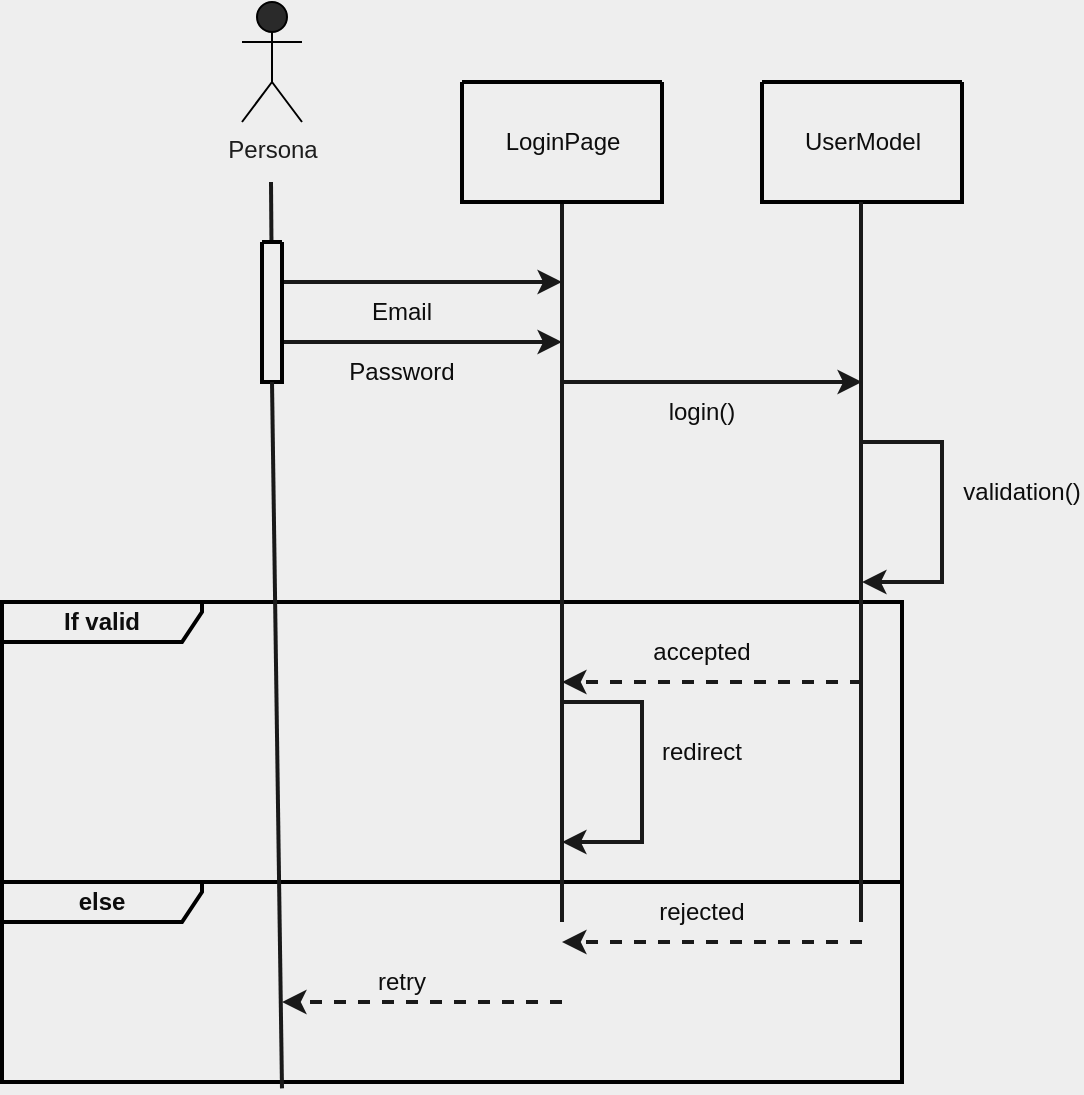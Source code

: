 <mxfile version="20.5.3" type="embed"><diagram id="ERxrzM34JgP0kjhDalQf" name="Page-1"><mxGraphModel dx="988" dy="517" grid="1" gridSize="10" guides="1" tooltips="1" connect="1" arrows="1" fold="1" page="0" pageScale="1" pageWidth="827" pageHeight="1169" background="#EEEEEE" math="0" shadow="0"><root><mxCell id="0"/><mxCell id="1" parent="0"/><mxCell id="251" value="&lt;b&gt;else&lt;/b&gt;" style="shape=umlFrame;whiteSpace=wrap;html=1;labelBackgroundColor=none;strokeColor=#000000;strokeWidth=2;fontColor=#0D0D0D;fillColor=none;width=100;height=20;" vertex="1" parent="1"><mxGeometry x="-200" y="490" width="450" height="100" as="geometry"/></mxCell><mxCell id="250" value="&lt;b&gt;If valid&lt;/b&gt;" style="shape=umlFrame;whiteSpace=wrap;html=1;labelBackgroundColor=none;strokeColor=#000000;strokeWidth=2;fontColor=#0D0D0D;fillColor=none;width=100;height=20;" vertex="1" parent="1"><mxGeometry x="-200" y="350" width="450" height="140" as="geometry"/></mxCell><mxCell id="224" value="Persona&lt;br&gt;" style="shape=umlActor;verticalLabelPosition=bottom;verticalAlign=top;html=1;outlineConnect=0;fillColor=#2A2A2A;strokeColor=#000000;fontColor=#1C1C1C;" vertex="1" parent="1"><mxGeometry x="-80" y="50" width="30" height="60" as="geometry"/></mxCell><mxCell id="225" value="" style="endArrow=none;html=1;rounded=0;fontColor=#0D0D0D;strokeColor=#191919;strokeWidth=2;" edge="1" parent="1" source="240"><mxGeometry width="50" height="50" relative="1" as="geometry"><mxPoint x="-65.5" y="500" as="sourcePoint"/><mxPoint x="-65.5" y="140" as="targetPoint"/></mxGeometry></mxCell><mxCell id="226" value="" style="endArrow=none;html=1;rounded=0;fontColor=#0D0D0D;strokeColor=#191919;strokeWidth=2;" edge="1" parent="1"><mxGeometry width="50" height="50" relative="1" as="geometry"><mxPoint x="80" y="510" as="sourcePoint"/><mxPoint x="80" y="150" as="targetPoint"/></mxGeometry></mxCell><mxCell id="228" value="" style="swimlane;startSize=0;strokeColor=#000000;fontColor=#0D0D0D;fillColor=#2A2A2A;strokeWidth=2;" vertex="1" parent="1"><mxGeometry x="30" y="90" width="100" height="60" as="geometry"/></mxCell><mxCell id="230" value="LoginPage" style="text;html=1;align=center;verticalAlign=middle;resizable=0;points=[];autosize=1;strokeColor=none;fillColor=none;fontColor=#0D0D0D;" vertex="1" parent="228"><mxGeometry x="10" y="15" width="80" height="30" as="geometry"/></mxCell><mxCell id="231" value="" style="swimlane;startSize=0;strokeColor=#000000;fontColor=#0D0D0D;fillColor=#2A2A2A;strokeWidth=2;" vertex="1" parent="1"><mxGeometry x="180" y="90" width="100" height="60" as="geometry"/></mxCell><mxCell id="232" value="UserModel" style="text;html=1;align=center;verticalAlign=middle;resizable=0;points=[];autosize=1;strokeColor=none;fillColor=none;fontColor=#0D0D0D;" vertex="1" parent="231"><mxGeometry x="10" y="15" width="80" height="30" as="geometry"/></mxCell><mxCell id="233" value="" style="endArrow=none;html=1;rounded=0;fontColor=#0D0D0D;strokeColor=#191919;strokeWidth=2;" edge="1" parent="1"><mxGeometry width="50" height="50" relative="1" as="geometry"><mxPoint x="229.5" y="510" as="sourcePoint"/><mxPoint x="229.5" y="150" as="targetPoint"/></mxGeometry></mxCell><mxCell id="234" value="" style="endArrow=classic;html=1;rounded=0;strokeColor=#191919;strokeWidth=2;fontColor=#0D0D0D;" edge="1" parent="1"><mxGeometry width="50" height="50" relative="1" as="geometry"><mxPoint x="-60" y="190" as="sourcePoint"/><mxPoint x="80" y="190" as="targetPoint"/></mxGeometry></mxCell><mxCell id="235" value="" style="endArrow=classic;html=1;rounded=0;strokeColor=#191919;strokeWidth=2;fontColor=#0D0D0D;" edge="1" parent="1"><mxGeometry width="50" height="50" relative="1" as="geometry"><mxPoint x="-60" y="220" as="sourcePoint"/><mxPoint x="80" y="220" as="targetPoint"/></mxGeometry></mxCell><mxCell id="237" value="Email" style="text;html=1;strokeColor=none;fillColor=none;align=center;verticalAlign=middle;whiteSpace=wrap;rounded=0;labelBackgroundColor=none;strokeWidth=2;fontColor=#0D0D0D;" vertex="1" parent="1"><mxGeometry x="-30" y="190" width="60" height="30" as="geometry"/></mxCell><mxCell id="238" value="Password" style="text;html=1;strokeColor=none;fillColor=none;align=center;verticalAlign=middle;whiteSpace=wrap;rounded=0;labelBackgroundColor=none;strokeWidth=2;fontColor=#0D0D0D;" vertex="1" parent="1"><mxGeometry x="-30" y="220" width="60" height="30" as="geometry"/></mxCell><mxCell id="240" value="" style="swimlane;startSize=0;labelBackgroundColor=none;strokeColor=#000000;strokeWidth=2;fontColor=#0D0D0D;fillColor=#2A2A2A;" vertex="1" parent="1"><mxGeometry x="-70" y="170" width="10" height="70" as="geometry"/></mxCell><mxCell id="246" value="" style="endArrow=classic;html=1;rounded=0;strokeColor=#191919;strokeWidth=2;fontColor=#0D0D0D;" edge="1" parent="1"><mxGeometry width="50" height="50" relative="1" as="geometry"><mxPoint x="80" y="240" as="sourcePoint"/><mxPoint x="230" y="240" as="targetPoint"/></mxGeometry></mxCell><mxCell id="247" value="login()" style="text;html=1;strokeColor=none;fillColor=none;align=center;verticalAlign=middle;whiteSpace=wrap;rounded=0;labelBackgroundColor=none;strokeWidth=2;fontColor=#0D0D0D;" vertex="1" parent="1"><mxGeometry x="120" y="240" width="60" height="30" as="geometry"/></mxCell><mxCell id="248" value="" style="endArrow=classic;html=1;rounded=0;strokeColor=#191919;strokeWidth=2;fontColor=#0D0D0D;" edge="1" parent="1"><mxGeometry width="50" height="50" relative="1" as="geometry"><mxPoint x="230" y="270" as="sourcePoint"/><mxPoint x="230" y="340" as="targetPoint"/><Array as="points"><mxPoint x="270" y="270"/><mxPoint x="270" y="340"/></Array></mxGeometry></mxCell><mxCell id="249" value="validation()" style="text;html=1;strokeColor=none;fillColor=none;align=center;verticalAlign=middle;whiteSpace=wrap;rounded=0;labelBackgroundColor=none;strokeWidth=2;fontColor=#0D0D0D;" vertex="1" parent="1"><mxGeometry x="280" y="280" width="60" height="30" as="geometry"/></mxCell><mxCell id="254" value="" style="endArrow=none;html=1;rounded=0;strokeColor=#191919;strokeWidth=2;fontColor=#0D0D0D;entryX=0.5;entryY=1;entryDx=0;entryDy=0;" edge="1" parent="1" target="240"><mxGeometry width="50" height="50" relative="1" as="geometry"><mxPoint x="-60" y="593.2" as="sourcePoint"/><mxPoint y="300" as="targetPoint"/></mxGeometry></mxCell><mxCell id="257" value="" style="endArrow=classic;html=1;rounded=0;dashed=1;strokeColor=#191919;strokeWidth=2;fontColor=#0D0D0D;" edge="1" parent="1"><mxGeometry width="50" height="50" relative="1" as="geometry"><mxPoint x="230" y="390" as="sourcePoint"/><mxPoint x="80" y="390" as="targetPoint"/></mxGeometry></mxCell><mxCell id="258" value="accepted" style="text;html=1;strokeColor=none;fillColor=none;align=center;verticalAlign=middle;whiteSpace=wrap;rounded=0;labelBackgroundColor=none;strokeWidth=2;fontColor=#0D0D0D;" vertex="1" parent="1"><mxGeometry x="120" y="360" width="60" height="30" as="geometry"/></mxCell><mxCell id="260" value="" style="endArrow=classic;html=1;rounded=0;strokeColor=#191919;strokeWidth=2;fontColor=#0D0D0D;" edge="1" parent="1"><mxGeometry width="50" height="50" relative="1" as="geometry"><mxPoint x="80" y="400" as="sourcePoint"/><mxPoint x="80" y="470" as="targetPoint"/><Array as="points"><mxPoint x="120" y="400"/><mxPoint x="120" y="470"/></Array></mxGeometry></mxCell><mxCell id="261" value="redirect" style="text;html=1;strokeColor=none;fillColor=none;align=center;verticalAlign=middle;whiteSpace=wrap;rounded=0;labelBackgroundColor=none;strokeWidth=2;fontColor=#0D0D0D;" vertex="1" parent="1"><mxGeometry x="120" y="410" width="60" height="30" as="geometry"/></mxCell><mxCell id="262" value="" style="endArrow=classic;html=1;rounded=0;dashed=1;strokeColor=#191919;strokeWidth=2;fontColor=#0D0D0D;" edge="1" parent="1"><mxGeometry width="50" height="50" relative="1" as="geometry"><mxPoint x="230" y="520" as="sourcePoint"/><mxPoint x="80" y="520" as="targetPoint"/></mxGeometry></mxCell><mxCell id="263" value="rejected" style="text;html=1;strokeColor=none;fillColor=none;align=center;verticalAlign=middle;whiteSpace=wrap;rounded=0;labelBackgroundColor=none;strokeWidth=2;fontColor=#0D0D0D;" vertex="1" parent="1"><mxGeometry x="120" y="490" width="60" height="30" as="geometry"/></mxCell><mxCell id="264" value="" style="endArrow=classic;html=1;rounded=0;dashed=1;strokeColor=#191919;strokeWidth=2;fontColor=#0D0D0D;" edge="1" parent="1"><mxGeometry width="50" height="50" relative="1" as="geometry"><mxPoint x="80" y="550" as="sourcePoint"/><mxPoint x="-60" y="550" as="targetPoint"/></mxGeometry></mxCell><mxCell id="265" value="retry" style="text;html=1;strokeColor=none;fillColor=none;align=center;verticalAlign=middle;whiteSpace=wrap;rounded=0;labelBackgroundColor=none;strokeWidth=2;fontColor=#0D0D0D;" vertex="1" parent="1"><mxGeometry x="-30" y="525" width="60" height="30" as="geometry"/></mxCell></root></mxGraphModel></diagram></mxfile>